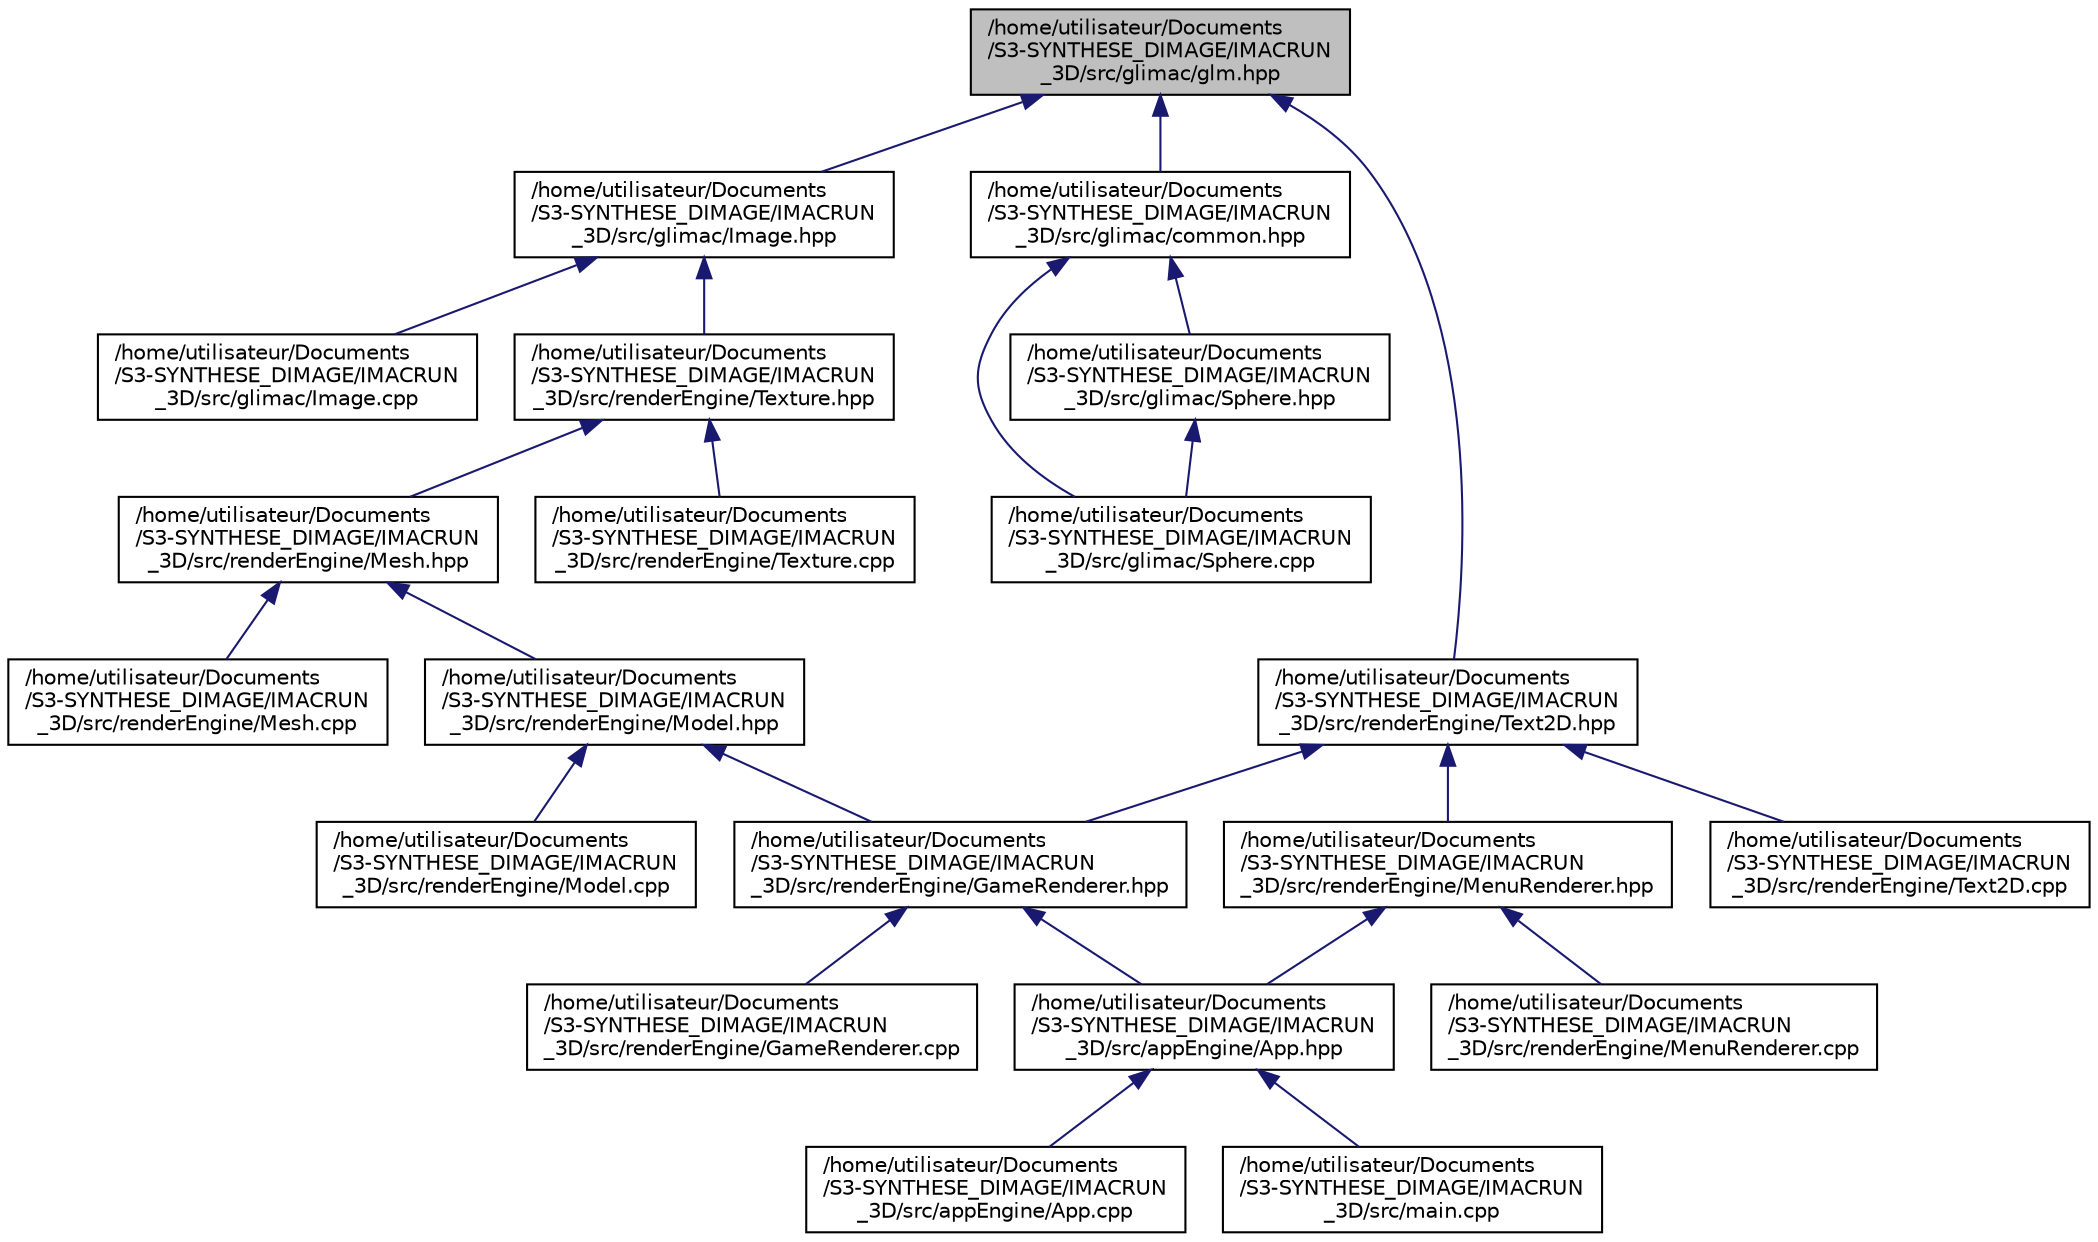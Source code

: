 digraph "/home/utilisateur/Documents/S3-SYNTHESE_DIMAGE/IMACRUN_3D/src/glimac/glm.hpp"
{
 // LATEX_PDF_SIZE
  edge [fontname="Helvetica",fontsize="10",labelfontname="Helvetica",labelfontsize="10"];
  node [fontname="Helvetica",fontsize="10",shape=record];
  Node1 [label="/home/utilisateur/Documents\l/S3-SYNTHESE_DIMAGE/IMACRUN\l_3D/src/glimac/glm.hpp",height=0.2,width=0.4,color="black", fillcolor="grey75", style="filled", fontcolor="black",tooltip=" "];
  Node1 -> Node2 [dir="back",color="midnightblue",fontsize="10",style="solid",fontname="Helvetica"];
  Node2 [label="/home/utilisateur/Documents\l/S3-SYNTHESE_DIMAGE/IMACRUN\l_3D/src/glimac/Image.hpp",height=0.2,width=0.4,color="black", fillcolor="white", style="filled",URL="$df/d6f/_image_8hpp.html",tooltip=" "];
  Node2 -> Node3 [dir="back",color="midnightblue",fontsize="10",style="solid",fontname="Helvetica"];
  Node3 [label="/home/utilisateur/Documents\l/S3-SYNTHESE_DIMAGE/IMACRUN\l_3D/src/glimac/Image.cpp",height=0.2,width=0.4,color="black", fillcolor="white", style="filled",URL="$d0/dac/_image_8cpp.html",tooltip=" "];
  Node2 -> Node4 [dir="back",color="midnightblue",fontsize="10",style="solid",fontname="Helvetica"];
  Node4 [label="/home/utilisateur/Documents\l/S3-SYNTHESE_DIMAGE/IMACRUN\l_3D/src/renderEngine/Texture.hpp",height=0.2,width=0.4,color="black", fillcolor="white", style="filled",URL="$d2/d4b/_texture_8hpp.html",tooltip=" "];
  Node4 -> Node5 [dir="back",color="midnightblue",fontsize="10",style="solid",fontname="Helvetica"];
  Node5 [label="/home/utilisateur/Documents\l/S3-SYNTHESE_DIMAGE/IMACRUN\l_3D/src/renderEngine/Mesh.hpp",height=0.2,width=0.4,color="black", fillcolor="white", style="filled",URL="$d6/d4a/_mesh_8hpp.html",tooltip=" "];
  Node5 -> Node6 [dir="back",color="midnightblue",fontsize="10",style="solid",fontname="Helvetica"];
  Node6 [label="/home/utilisateur/Documents\l/S3-SYNTHESE_DIMAGE/IMACRUN\l_3D/src/renderEngine/Mesh.cpp",height=0.2,width=0.4,color="black", fillcolor="white", style="filled",URL="$db/d06/_mesh_8cpp.html",tooltip=" "];
  Node5 -> Node7 [dir="back",color="midnightblue",fontsize="10",style="solid",fontname="Helvetica"];
  Node7 [label="/home/utilisateur/Documents\l/S3-SYNTHESE_DIMAGE/IMACRUN\l_3D/src/renderEngine/Model.hpp",height=0.2,width=0.4,color="black", fillcolor="white", style="filled",URL="$db/df5/_model_8hpp.html",tooltip=" "];
  Node7 -> Node8 [dir="back",color="midnightblue",fontsize="10",style="solid",fontname="Helvetica"];
  Node8 [label="/home/utilisateur/Documents\l/S3-SYNTHESE_DIMAGE/IMACRUN\l_3D/src/renderEngine/GameRenderer.hpp",height=0.2,width=0.4,color="black", fillcolor="white", style="filled",URL="$d5/db7/_game_renderer_8hpp.html",tooltip=" "];
  Node8 -> Node9 [dir="back",color="midnightblue",fontsize="10",style="solid",fontname="Helvetica"];
  Node9 [label="/home/utilisateur/Documents\l/S3-SYNTHESE_DIMAGE/IMACRUN\l_3D/src/appEngine/App.hpp",height=0.2,width=0.4,color="black", fillcolor="white", style="filled",URL="$d6/dad/_app_8hpp.html",tooltip=" "];
  Node9 -> Node10 [dir="back",color="midnightblue",fontsize="10",style="solid",fontname="Helvetica"];
  Node10 [label="/home/utilisateur/Documents\l/S3-SYNTHESE_DIMAGE/IMACRUN\l_3D/src/appEngine/App.cpp",height=0.2,width=0.4,color="black", fillcolor="white", style="filled",URL="$dc/db4/_app_8cpp.html",tooltip=" "];
  Node9 -> Node11 [dir="back",color="midnightblue",fontsize="10",style="solid",fontname="Helvetica"];
  Node11 [label="/home/utilisateur/Documents\l/S3-SYNTHESE_DIMAGE/IMACRUN\l_3D/src/main.cpp",height=0.2,width=0.4,color="black", fillcolor="white", style="filled",URL="$df/d0a/main_8cpp.html",tooltip=" "];
  Node8 -> Node12 [dir="back",color="midnightblue",fontsize="10",style="solid",fontname="Helvetica"];
  Node12 [label="/home/utilisateur/Documents\l/S3-SYNTHESE_DIMAGE/IMACRUN\l_3D/src/renderEngine/GameRenderer.cpp",height=0.2,width=0.4,color="black", fillcolor="white", style="filled",URL="$d8/db7/_game_renderer_8cpp.html",tooltip=" "];
  Node7 -> Node13 [dir="back",color="midnightblue",fontsize="10",style="solid",fontname="Helvetica"];
  Node13 [label="/home/utilisateur/Documents\l/S3-SYNTHESE_DIMAGE/IMACRUN\l_3D/src/renderEngine/Model.cpp",height=0.2,width=0.4,color="black", fillcolor="white", style="filled",URL="$d2/d31/_model_8cpp.html",tooltip=" "];
  Node4 -> Node14 [dir="back",color="midnightblue",fontsize="10",style="solid",fontname="Helvetica"];
  Node14 [label="/home/utilisateur/Documents\l/S3-SYNTHESE_DIMAGE/IMACRUN\l_3D/src/renderEngine/Texture.cpp",height=0.2,width=0.4,color="black", fillcolor="white", style="filled",URL="$da/d26/_texture_8cpp.html",tooltip=" "];
  Node1 -> Node15 [dir="back",color="midnightblue",fontsize="10",style="solid",fontname="Helvetica"];
  Node15 [label="/home/utilisateur/Documents\l/S3-SYNTHESE_DIMAGE/IMACRUN\l_3D/src/glimac/common.hpp",height=0.2,width=0.4,color="black", fillcolor="white", style="filled",URL="$dd/d3a/common_8hpp.html",tooltip=" "];
  Node15 -> Node16 [dir="back",color="midnightblue",fontsize="10",style="solid",fontname="Helvetica"];
  Node16 [label="/home/utilisateur/Documents\l/S3-SYNTHESE_DIMAGE/IMACRUN\l_3D/src/glimac/Sphere.cpp",height=0.2,width=0.4,color="black", fillcolor="white", style="filled",URL="$d5/dd6/_sphere_8cpp.html",tooltip=" "];
  Node15 -> Node17 [dir="back",color="midnightblue",fontsize="10",style="solid",fontname="Helvetica"];
  Node17 [label="/home/utilisateur/Documents\l/S3-SYNTHESE_DIMAGE/IMACRUN\l_3D/src/glimac/Sphere.hpp",height=0.2,width=0.4,color="black", fillcolor="white", style="filled",URL="$d0/d43/_sphere_8hpp.html",tooltip=" "];
  Node17 -> Node16 [dir="back",color="midnightblue",fontsize="10",style="solid",fontname="Helvetica"];
  Node1 -> Node18 [dir="back",color="midnightblue",fontsize="10",style="solid",fontname="Helvetica"];
  Node18 [label="/home/utilisateur/Documents\l/S3-SYNTHESE_DIMAGE/IMACRUN\l_3D/src/renderEngine/Text2D.hpp",height=0.2,width=0.4,color="black", fillcolor="white", style="filled",URL="$d6/ddc/_text2_d_8hpp.html",tooltip=" "];
  Node18 -> Node8 [dir="back",color="midnightblue",fontsize="10",style="solid",fontname="Helvetica"];
  Node18 -> Node19 [dir="back",color="midnightblue",fontsize="10",style="solid",fontname="Helvetica"];
  Node19 [label="/home/utilisateur/Documents\l/S3-SYNTHESE_DIMAGE/IMACRUN\l_3D/src/renderEngine/MenuRenderer.hpp",height=0.2,width=0.4,color="black", fillcolor="white", style="filled",URL="$d1/d38/_menu_renderer_8hpp.html",tooltip=" "];
  Node19 -> Node9 [dir="back",color="midnightblue",fontsize="10",style="solid",fontname="Helvetica"];
  Node19 -> Node20 [dir="back",color="midnightblue",fontsize="10",style="solid",fontname="Helvetica"];
  Node20 [label="/home/utilisateur/Documents\l/S3-SYNTHESE_DIMAGE/IMACRUN\l_3D/src/renderEngine/MenuRenderer.cpp",height=0.2,width=0.4,color="black", fillcolor="white", style="filled",URL="$d0/df4/_menu_renderer_8cpp.html",tooltip=" "];
  Node18 -> Node21 [dir="back",color="midnightblue",fontsize="10",style="solid",fontname="Helvetica"];
  Node21 [label="/home/utilisateur/Documents\l/S3-SYNTHESE_DIMAGE/IMACRUN\l_3D/src/renderEngine/Text2D.cpp",height=0.2,width=0.4,color="black", fillcolor="white", style="filled",URL="$d8/d12/_text2_d_8cpp.html",tooltip=" "];
}
